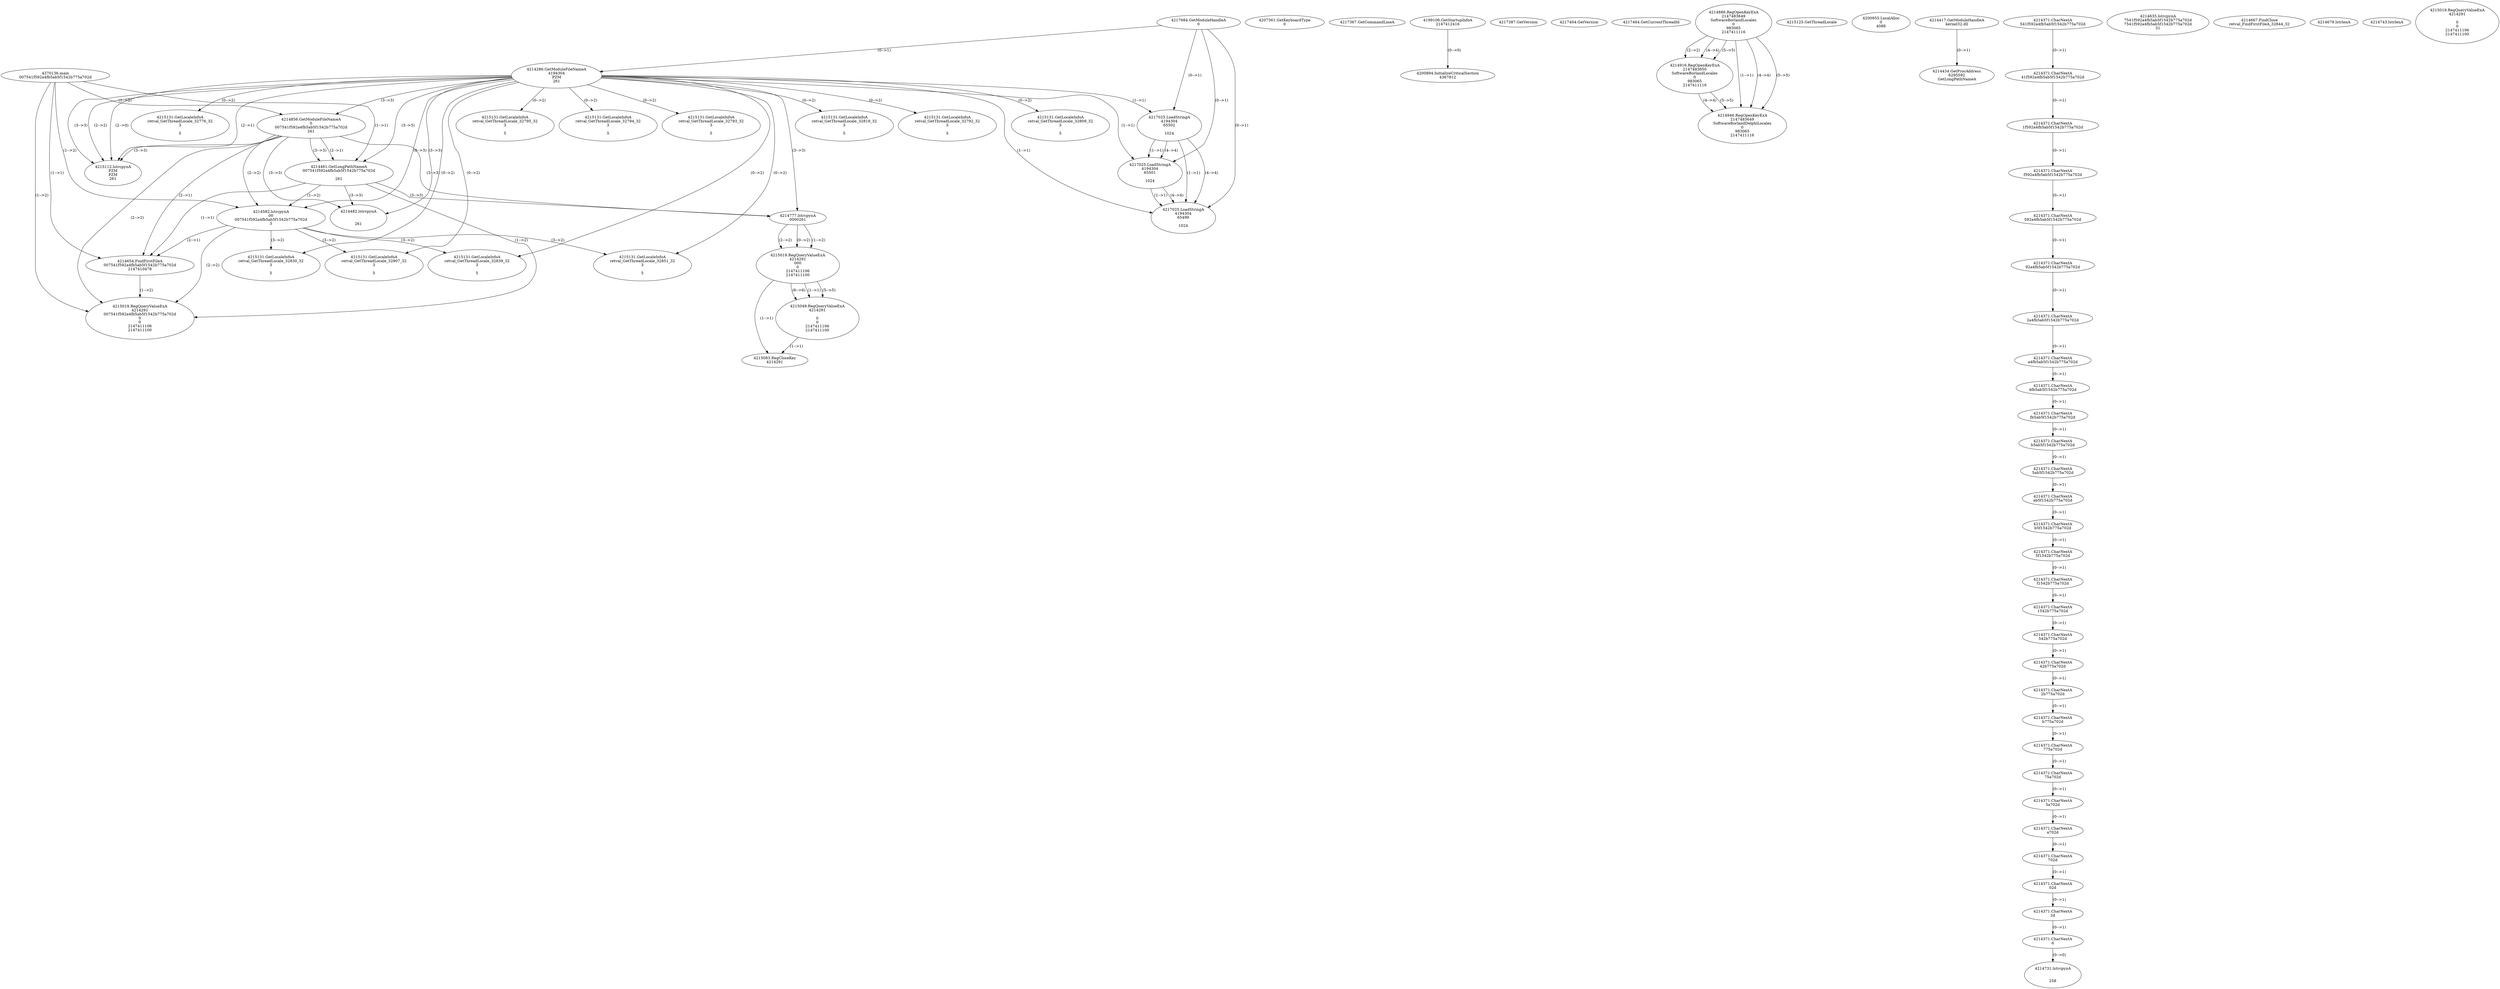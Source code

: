 // Global SCDG with merge call
digraph {
	0 [label="4270136.main
007541f592a4fb5ab5f1542b775a702d"]
	1 [label="4217684.GetModuleHandleA
0"]
	2 [label="4207361.GetKeyboardType
0"]
	3 [label="4217367.GetCommandLineA
"]
	4 [label="4199106.GetStartupInfoA
2147412416"]
	5 [label="4217387.GetVersion
"]
	6 [label="4217404.GetVersion
"]
	7 [label="4217464.GetCurrentThreadId
"]
	8 [label="4214286.GetModuleFileNameA
4194304
PZM
261"]
	1 -> 8 [label="(0-->1)"]
	9 [label="4214856.GetModuleFileNameA
0
007541f592a4fb5ab5f1542b775a702d
261"]
	0 -> 9 [label="(1-->2)"]
	8 -> 9 [label="(3-->3)"]
	10 [label="4214886.RegOpenKeyExA
2147483649
Software\Borland\Locales
0
983065
2147411116"]
	11 [label="4214916.RegOpenKeyExA
2147483650
Software\Borland\Locales
0
983065
2147411116"]
	10 -> 11 [label="(2-->2)"]
	10 -> 11 [label="(4-->4)"]
	10 -> 11 [label="(5-->5)"]
	12 [label="4214946.RegOpenKeyExA
2147483649
Software\Borland\Delphi\Locales
0
983065
2147411116"]
	10 -> 12 [label="(1-->1)"]
	10 -> 12 [label="(4-->4)"]
	11 -> 12 [label="(4-->4)"]
	10 -> 12 [label="(5-->5)"]
	11 -> 12 [label="(5-->5)"]
	13 [label="4215112.lstrcpynA
PZM
PZM
261"]
	8 -> 13 [label="(2-->1)"]
	8 -> 13 [label="(2-->2)"]
	8 -> 13 [label="(3-->3)"]
	9 -> 13 [label="(3-->3)"]
	8 -> 13 [label="(2-->0)"]
	14 [label="4215125.GetThreadLocale
"]
	15 [label="4215131.GetLocaleInfoA
retval_GetThreadLocale_32776_32
3

5"]
	8 -> 15 [label="(0-->2)"]
	16 [label="4217025.LoadStringA
4194304
65502

1024"]
	1 -> 16 [label="(0-->1)"]
	8 -> 16 [label="(1-->1)"]
	17 [label="4200894.InitializeCriticalSection
4367812"]
	4 -> 17 [label="(0-->0)"]
	18 [label="4200955.LocalAlloc
0
4088"]
	19 [label="4214417.GetModuleHandleA
kernel32.dll"]
	20 [label="4214434.GetProcAddress
6295592
GetLongPathNameA"]
	19 -> 20 [label="(0-->1)"]
	21 [label="4214461.GetLongPathNameA
007541f592a4fb5ab5f1542b775a702d

261"]
	0 -> 21 [label="(1-->1)"]
	9 -> 21 [label="(2-->1)"]
	8 -> 21 [label="(3-->3)"]
	9 -> 21 [label="(3-->3)"]
	22 [label="4214582.lstrcpynA
00
007541f592a4fb5ab5f1542b775a702d
3"]
	0 -> 22 [label="(1-->2)"]
	9 -> 22 [label="(2-->2)"]
	21 -> 22 [label="(1-->2)"]
	8 -> 22 [label="(0-->3)"]
	23 [label="4214371.CharNextA
541f592a4fb5ab5f1542b775a702d"]
	24 [label="4214371.CharNextA
41f592a4fb5ab5f1542b775a702d"]
	23 -> 24 [label="(0-->1)"]
	25 [label="4214371.CharNextA
1f592a4fb5ab5f1542b775a702d"]
	24 -> 25 [label="(0-->1)"]
	26 [label="4214371.CharNextA
f592a4fb5ab5f1542b775a702d"]
	25 -> 26 [label="(0-->1)"]
	27 [label="4214371.CharNextA
592a4fb5ab5f1542b775a702d"]
	26 -> 27 [label="(0-->1)"]
	28 [label="4214371.CharNextA
92a4fb5ab5f1542b775a702d"]
	27 -> 28 [label="(0-->1)"]
	29 [label="4214371.CharNextA
2a4fb5ab5f1542b775a702d"]
	28 -> 29 [label="(0-->1)"]
	30 [label="4214371.CharNextA
a4fb5ab5f1542b775a702d"]
	29 -> 30 [label="(0-->1)"]
	31 [label="4214371.CharNextA
4fb5ab5f1542b775a702d"]
	30 -> 31 [label="(0-->1)"]
	32 [label="4214371.CharNextA
fb5ab5f1542b775a702d"]
	31 -> 32 [label="(0-->1)"]
	33 [label="4214371.CharNextA
b5ab5f1542b775a702d"]
	32 -> 33 [label="(0-->1)"]
	34 [label="4214371.CharNextA
5ab5f1542b775a702d"]
	33 -> 34 [label="(0-->1)"]
	35 [label="4214371.CharNextA
ab5f1542b775a702d"]
	34 -> 35 [label="(0-->1)"]
	36 [label="4214371.CharNextA
b5f1542b775a702d"]
	35 -> 36 [label="(0-->1)"]
	37 [label="4214371.CharNextA
5f1542b775a702d"]
	36 -> 37 [label="(0-->1)"]
	38 [label="4214371.CharNextA
f1542b775a702d"]
	37 -> 38 [label="(0-->1)"]
	39 [label="4214371.CharNextA
1542b775a702d"]
	38 -> 39 [label="(0-->1)"]
	40 [label="4214371.CharNextA
542b775a702d"]
	39 -> 40 [label="(0-->1)"]
	41 [label="4214371.CharNextA
42b775a702d"]
	40 -> 41 [label="(0-->1)"]
	42 [label="4214371.CharNextA
2b775a702d"]
	41 -> 42 [label="(0-->1)"]
	43 [label="4214371.CharNextA
b775a702d"]
	42 -> 43 [label="(0-->1)"]
	44 [label="4214371.CharNextA
775a702d"]
	43 -> 44 [label="(0-->1)"]
	45 [label="4214371.CharNextA
75a702d"]
	44 -> 45 [label="(0-->1)"]
	46 [label="4214371.CharNextA
5a702d"]
	45 -> 46 [label="(0-->1)"]
	47 [label="4214371.CharNextA
a702d"]
	46 -> 47 [label="(0-->1)"]
	48 [label="4214371.CharNextA
702d"]
	47 -> 48 [label="(0-->1)"]
	49 [label="4214371.CharNextA
02d"]
	48 -> 49 [label="(0-->1)"]
	50 [label="4214371.CharNextA
2d"]
	49 -> 50 [label="(0-->1)"]
	51 [label="4214371.CharNextA
d"]
	50 -> 51 [label="(0-->1)"]
	52 [label="4214635.lstrcpynA
7541f592a4fb5ab5f1542b775a702d
7541f592a4fb5ab5f1542b775a702d
31"]
	53 [label="4214654.FindFirstFileA
007541f592a4fb5ab5f1542b775a702d
2147410478"]
	0 -> 53 [label="(1-->1)"]
	9 -> 53 [label="(2-->1)"]
	21 -> 53 [label="(1-->1)"]
	22 -> 53 [label="(2-->1)"]
	54 [label="4214667.FindClose
retval_FindFirstFileA_32844_32"]
	55 [label="4214679.lstrlenA
"]
	56 [label="4214731.lstrcpynA


258"]
	51 -> 56 [label="(0-->0)"]
	57 [label="4214743.lstrlenA
"]
	58 [label="4214777.lstrcpynA
00\
00\
261"]
	8 -> 58 [label="(3-->3)"]
	9 -> 58 [label="(3-->3)"]
	21 -> 58 [label="(3-->3)"]
	59 [label="4215019.RegQueryValueExA
4214291
00\
0
0
2147411106
2147411100"]
	58 -> 59 [label="(1-->2)"]
	58 -> 59 [label="(2-->2)"]
	58 -> 59 [label="(0-->2)"]
	60 [label="4215049.RegQueryValueExA
4214291

0
0
2147411106
2147411100"]
	59 -> 60 [label="(1-->1)"]
	59 -> 60 [label="(5-->5)"]
	59 -> 60 [label="(6-->6)"]
	61 [label="4215083.RegCloseKey
4214291"]
	59 -> 61 [label="(1-->1)"]
	60 -> 61 [label="(1-->1)"]
	62 [label="4215131.GetLocaleInfoA
retval_GetThreadLocale_32907_32
3

5"]
	8 -> 62 [label="(0-->2)"]
	22 -> 62 [label="(3-->2)"]
	63 [label="4217025.LoadStringA
4194304
65501

1024"]
	1 -> 63 [label="(0-->1)"]
	8 -> 63 [label="(1-->1)"]
	16 -> 63 [label="(1-->1)"]
	16 -> 63 [label="(4-->4)"]
	64 [label="4215019.RegQueryValueExA
4214291
007541f592a4fb5ab5f1542b775a702d
0
0
2147411106
2147411100"]
	0 -> 64 [label="(1-->2)"]
	9 -> 64 [label="(2-->2)"]
	21 -> 64 [label="(1-->2)"]
	22 -> 64 [label="(2-->2)"]
	53 -> 64 [label="(1-->2)"]
	65 [label="4215131.GetLocaleInfoA
retval_GetThreadLocale_32851_32
3

5"]
	8 -> 65 [label="(0-->2)"]
	22 -> 65 [label="(3-->2)"]
	66 [label="4215131.GetLocaleInfoA
retval_GetThreadLocale_32839_32
3

5"]
	8 -> 66 [label="(0-->2)"]
	22 -> 66 [label="(3-->2)"]
	67 [label="4217025.LoadStringA
4194304
65499

1024"]
	1 -> 67 [label="(0-->1)"]
	8 -> 67 [label="(1-->1)"]
	16 -> 67 [label="(1-->1)"]
	63 -> 67 [label="(1-->1)"]
	16 -> 67 [label="(4-->4)"]
	63 -> 67 [label="(4-->4)"]
	68 [label="4215131.GetLocaleInfoA
retval_GetThreadLocale_32830_32
3

5"]
	8 -> 68 [label="(0-->2)"]
	22 -> 68 [label="(3-->2)"]
	69 [label="4214482.lstrcpynA


261"]
	8 -> 69 [label="(3-->3)"]
	9 -> 69 [label="(3-->3)"]
	21 -> 69 [label="(3-->3)"]
	70 [label="4215019.RegQueryValueExA
4214291

0
0
2147411106
2147411100"]
	71 [label="4215131.GetLocaleInfoA
retval_GetThreadLocale_32795_32
3

5"]
	8 -> 71 [label="(0-->2)"]
	72 [label="4215131.GetLocaleInfoA
retval_GetThreadLocale_32794_32
3

5"]
	8 -> 72 [label="(0-->2)"]
	73 [label="4215131.GetLocaleInfoA
retval_GetThreadLocale_32793_32
3

5"]
	8 -> 73 [label="(0-->2)"]
	74 [label="4215131.GetLocaleInfoA
retval_GetThreadLocale_32819_32
3

5"]
	8 -> 74 [label="(0-->2)"]
	75 [label="4215131.GetLocaleInfoA
retval_GetThreadLocale_32792_32
3

5"]
	8 -> 75 [label="(0-->2)"]
	76 [label="4215131.GetLocaleInfoA
retval_GetThreadLocale_32809_32
3

5"]
	8 -> 76 [label="(0-->2)"]
}
